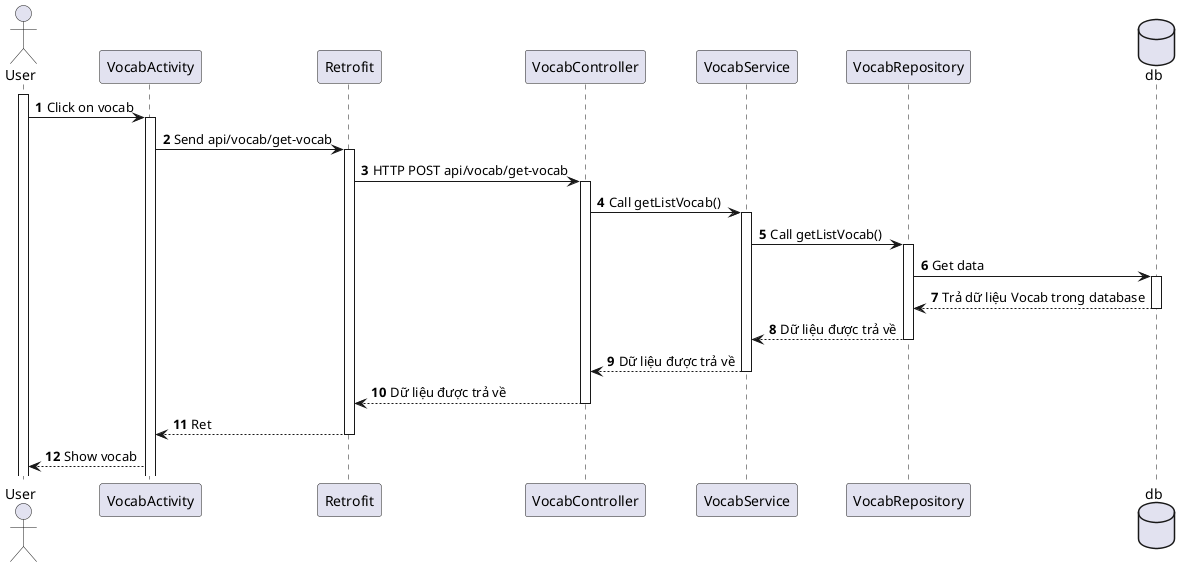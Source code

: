 @startuml
'https://plantuml.com/sequence-diagram

actor User

participant VocabActivity as Activity
participant Retrofit
participant VocabController as Controller
participant VocabService as Service
participant VocabRepository as Repository

database db

activate User

autonumber

User -> Activity++: Click on vocab
Activity -> Retrofit++: Send api/vocab/get-vocab
Retrofit -> Controller++: HTTP POST api/vocab/get-vocab
Controller -> Service++: Call getListVocab()
Service -> Repository++: Call getListVocab()
Repository -> db++: Get data

db-->Repository--: Trả dữ liệu Vocab trong database
Repository-->Service--: Dữ liệu được trả về
Service-->Controller--: Dữ liệu được trả về
Controller-->Retrofit--: Dữ liệu được trả về
Retrofit-->Activity--: Ret
Activity-->User: Show vocab



@enduml